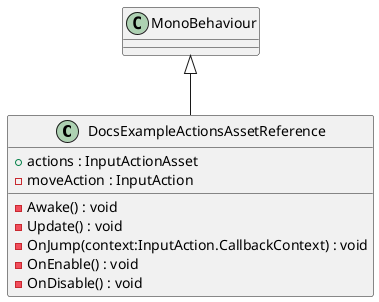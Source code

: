 @startuml
class DocsExampleActionsAssetReference {
    + actions : InputActionAsset
    - moveAction : InputAction
    - Awake() : void
    - Update() : void
    - OnJump(context:InputAction.CallbackContext) : void
    - OnEnable() : void
    - OnDisable() : void
}
MonoBehaviour <|-- DocsExampleActionsAssetReference
@enduml
